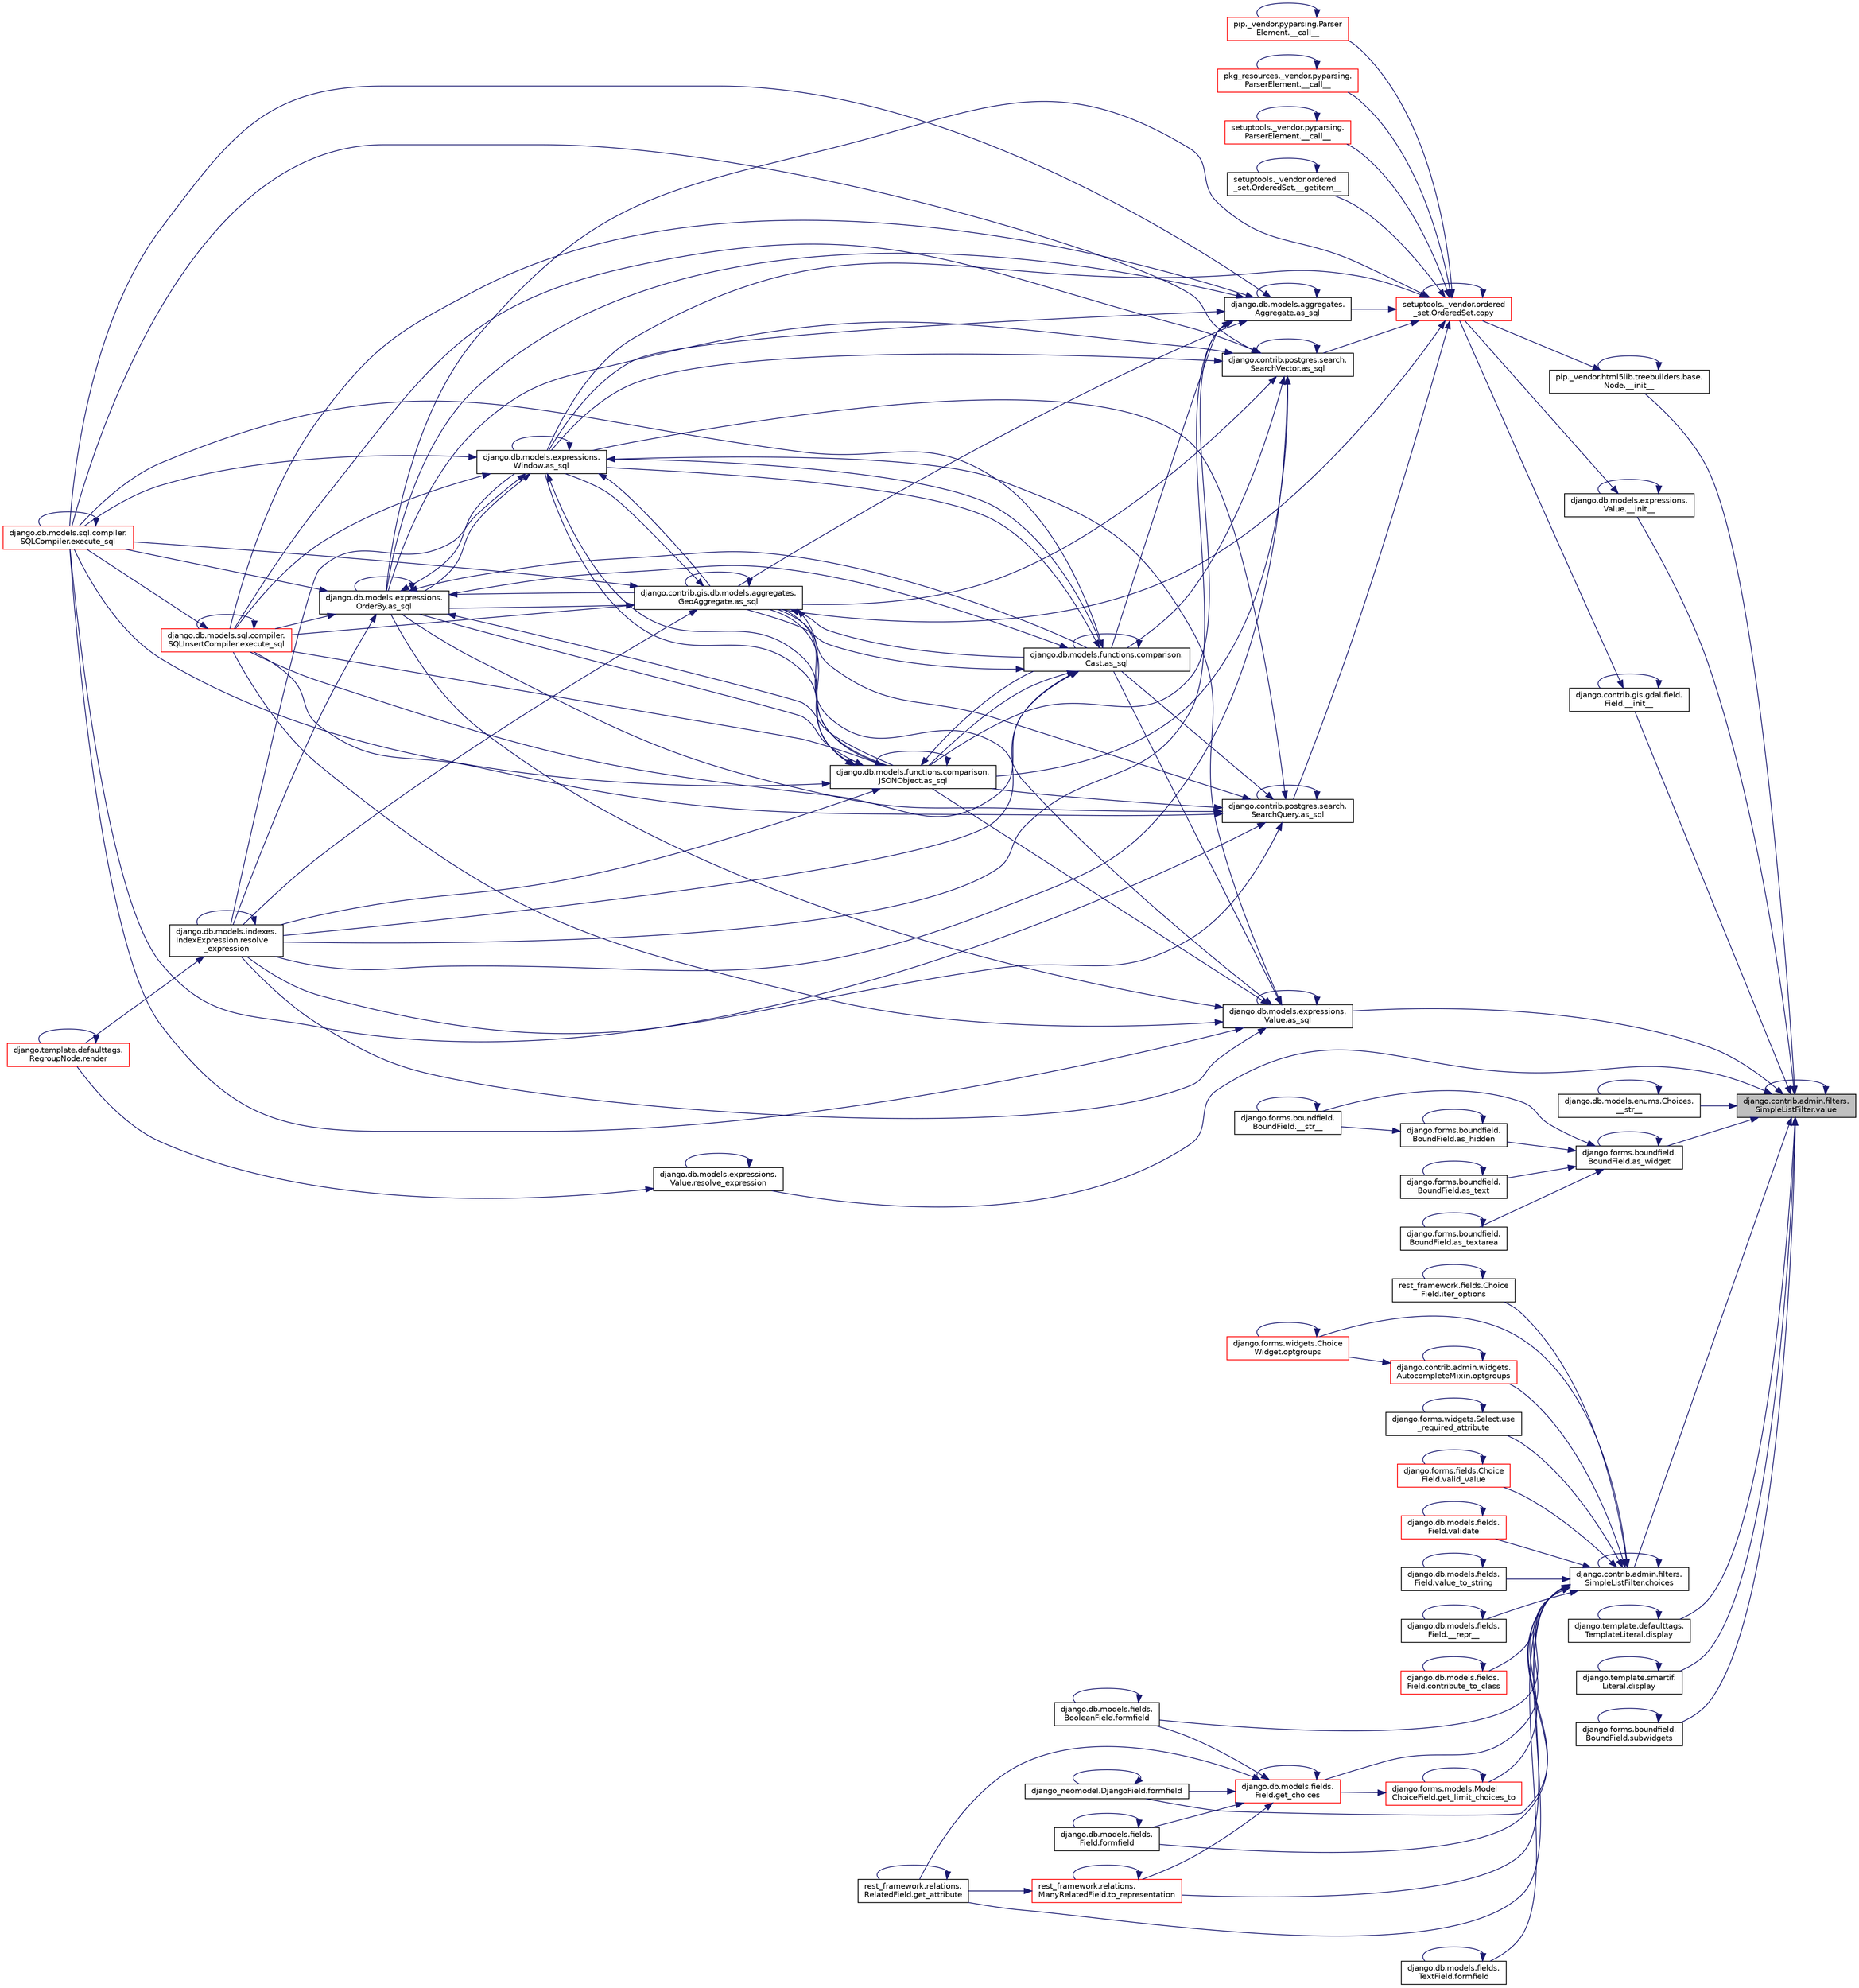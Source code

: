 digraph "django.contrib.admin.filters.SimpleListFilter.value"
{
 // LATEX_PDF_SIZE
  edge [fontname="Helvetica",fontsize="10",labelfontname="Helvetica",labelfontsize="10"];
  node [fontname="Helvetica",fontsize="10",shape=record];
  rankdir="RL";
  Node1 [label="django.contrib.admin.filters.\lSimpleListFilter.value",height=0.2,width=0.4,color="black", fillcolor="grey75", style="filled", fontcolor="black",tooltip=" "];
  Node1 -> Node2 [dir="back",color="midnightblue",fontsize="10",style="solid",fontname="Helvetica"];
  Node2 [label="django.contrib.gis.gdal.field.\lField.__init__",height=0.2,width=0.4,color="black", fillcolor="white", style="filled",URL="$d8/d65/classdjango_1_1contrib_1_1gis_1_1gdal_1_1field_1_1_field.html#a96f67c1998176e29fac02e002fdff997",tooltip=" "];
  Node2 -> Node2 [dir="back",color="midnightblue",fontsize="10",style="solid",fontname="Helvetica"];
  Node2 -> Node3 [dir="back",color="midnightblue",fontsize="10",style="solid",fontname="Helvetica"];
  Node3 [label="setuptools._vendor.ordered\l_set.OrderedSet.copy",height=0.2,width=0.4,color="red", fillcolor="white", style="filled",URL="$d0/d40/classsetuptools_1_1__vendor_1_1ordered__set_1_1_ordered_set.html#a84224c403039b9dac5d2794d85073053",tooltip=" "];
  Node3 -> Node4 [dir="back",color="midnightblue",fontsize="10",style="solid",fontname="Helvetica"];
  Node4 [label="pip._vendor.pyparsing.Parser\lElement.__call__",height=0.2,width=0.4,color="red", fillcolor="white", style="filled",URL="$df/d7f/classpip_1_1__vendor_1_1pyparsing_1_1_parser_element.html#ae345dfb10ea6a1e9c77120e86129ab16",tooltip=" "];
  Node4 -> Node4 [dir="back",color="midnightblue",fontsize="10",style="solid",fontname="Helvetica"];
  Node3 -> Node7 [dir="back",color="midnightblue",fontsize="10",style="solid",fontname="Helvetica"];
  Node7 [label="pkg_resources._vendor.pyparsing.\lParserElement.__call__",height=0.2,width=0.4,color="red", fillcolor="white", style="filled",URL="$de/df0/classpkg__resources_1_1__vendor_1_1pyparsing_1_1_parser_element.html#a43d9a7e720d29a80c49f63998712c9a5",tooltip=" "];
  Node7 -> Node7 [dir="back",color="midnightblue",fontsize="10",style="solid",fontname="Helvetica"];
  Node3 -> Node8 [dir="back",color="midnightblue",fontsize="10",style="solid",fontname="Helvetica"];
  Node8 [label="setuptools._vendor.pyparsing.\lParserElement.__call__",height=0.2,width=0.4,color="red", fillcolor="white", style="filled",URL="$d9/d25/classsetuptools_1_1__vendor_1_1pyparsing_1_1_parser_element.html#a7f154aa4d9339f88d2306325bf99b953",tooltip=" "];
  Node8 -> Node8 [dir="back",color="midnightblue",fontsize="10",style="solid",fontname="Helvetica"];
  Node3 -> Node9 [dir="back",color="midnightblue",fontsize="10",style="solid",fontname="Helvetica"];
  Node9 [label="setuptools._vendor.ordered\l_set.OrderedSet.__getitem__",height=0.2,width=0.4,color="black", fillcolor="white", style="filled",URL="$d0/d40/classsetuptools_1_1__vendor_1_1ordered__set_1_1_ordered_set.html#afa5d263824cc35374a0cf762672f68ae",tooltip=" "];
  Node9 -> Node9 [dir="back",color="midnightblue",fontsize="10",style="solid",fontname="Helvetica"];
  Node3 -> Node10 [dir="back",color="midnightblue",fontsize="10",style="solid",fontname="Helvetica"];
  Node10 [label="django.db.models.aggregates.\lAggregate.as_sql",height=0.2,width=0.4,color="black", fillcolor="white", style="filled",URL="$d7/d0c/classdjango_1_1db_1_1models_1_1aggregates_1_1_aggregate.html#a86af10d7994d4f7a535cb7476201db71",tooltip=" "];
  Node10 -> Node10 [dir="back",color="midnightblue",fontsize="10",style="solid",fontname="Helvetica"];
  Node10 -> Node11 [dir="back",color="midnightblue",fontsize="10",style="solid",fontname="Helvetica"];
  Node11 [label="django.db.models.functions.comparison.\lCast.as_sql",height=0.2,width=0.4,color="black", fillcolor="white", style="filled",URL="$dd/d3c/classdjango_1_1db_1_1models_1_1functions_1_1comparison_1_1_cast.html#a010e365ade29d50da0332d4f46b95cf0",tooltip=" "];
  Node11 -> Node11 [dir="back",color="midnightblue",fontsize="10",style="solid",fontname="Helvetica"];
  Node11 -> Node12 [dir="back",color="midnightblue",fontsize="10",style="solid",fontname="Helvetica"];
  Node12 [label="django.db.models.functions.comparison.\lJSONObject.as_sql",height=0.2,width=0.4,color="black", fillcolor="white", style="filled",URL="$db/d2f/classdjango_1_1db_1_1models_1_1functions_1_1comparison_1_1_j_s_o_n_object.html#a7ea48a9164c15f6c04fa1851987b0be4",tooltip=" "];
  Node12 -> Node11 [dir="back",color="midnightblue",fontsize="10",style="solid",fontname="Helvetica"];
  Node12 -> Node12 [dir="back",color="midnightblue",fontsize="10",style="solid",fontname="Helvetica"];
  Node12 -> Node13 [dir="back",color="midnightblue",fontsize="10",style="solid",fontname="Helvetica"];
  Node13 [label="django.contrib.gis.db.models.aggregates.\lGeoAggregate.as_sql",height=0.2,width=0.4,color="black", fillcolor="white", style="filled",URL="$df/dbe/classdjango_1_1contrib_1_1gis_1_1db_1_1models_1_1aggregates_1_1_geo_aggregate.html#a129bfb83cb8d965d40be63e974594fa7",tooltip=" "];
  Node13 -> Node11 [dir="back",color="midnightblue",fontsize="10",style="solid",fontname="Helvetica"];
  Node13 -> Node12 [dir="back",color="midnightblue",fontsize="10",style="solid",fontname="Helvetica"];
  Node13 -> Node13 [dir="back",color="midnightblue",fontsize="10",style="solid",fontname="Helvetica"];
  Node13 -> Node14 [dir="back",color="midnightblue",fontsize="10",style="solid",fontname="Helvetica"];
  Node14 [label="django.db.models.expressions.\lWindow.as_sql",height=0.2,width=0.4,color="black", fillcolor="white", style="filled",URL="$d6/d1c/classdjango_1_1db_1_1models_1_1expressions_1_1_window.html#a2a81a422e2884ef2026394b0f83416dc",tooltip=" "];
  Node14 -> Node11 [dir="back",color="midnightblue",fontsize="10",style="solid",fontname="Helvetica"];
  Node14 -> Node12 [dir="back",color="midnightblue",fontsize="10",style="solid",fontname="Helvetica"];
  Node14 -> Node13 [dir="back",color="midnightblue",fontsize="10",style="solid",fontname="Helvetica"];
  Node14 -> Node14 [dir="back",color="midnightblue",fontsize="10",style="solid",fontname="Helvetica"];
  Node14 -> Node15 [dir="back",color="midnightblue",fontsize="10",style="solid",fontname="Helvetica"];
  Node15 [label="django.db.models.expressions.\lOrderBy.as_sql",height=0.2,width=0.4,color="black", fillcolor="white", style="filled",URL="$da/d4d/classdjango_1_1db_1_1models_1_1expressions_1_1_order_by.html#a343064ad7cfdac310e95fd997ee6d4cc",tooltip=" "];
  Node15 -> Node11 [dir="back",color="midnightblue",fontsize="10",style="solid",fontname="Helvetica"];
  Node15 -> Node12 [dir="back",color="midnightblue",fontsize="10",style="solid",fontname="Helvetica"];
  Node15 -> Node13 [dir="back",color="midnightblue",fontsize="10",style="solid",fontname="Helvetica"];
  Node15 -> Node14 [dir="back",color="midnightblue",fontsize="10",style="solid",fontname="Helvetica"];
  Node15 -> Node15 [dir="back",color="midnightblue",fontsize="10",style="solid",fontname="Helvetica"];
  Node15 -> Node16 [dir="back",color="midnightblue",fontsize="10",style="solid",fontname="Helvetica"];
  Node16 [label="django.db.models.sql.compiler.\lSQLCompiler.execute_sql",height=0.2,width=0.4,color="red", fillcolor="white", style="filled",URL="$df/de2/classdjango_1_1db_1_1models_1_1sql_1_1compiler_1_1_s_q_l_compiler.html#a2547088c51124a0d09620d04cf56b050",tooltip=" "];
  Node16 -> Node16 [dir="back",color="midnightblue",fontsize="10",style="solid",fontname="Helvetica"];
  Node15 -> Node19 [dir="back",color="midnightblue",fontsize="10",style="solid",fontname="Helvetica"];
  Node19 [label="django.db.models.sql.compiler.\lSQLInsertCompiler.execute_sql",height=0.2,width=0.4,color="red", fillcolor="white", style="filled",URL="$dd/daa/classdjango_1_1db_1_1models_1_1sql_1_1compiler_1_1_s_q_l_insert_compiler.html#a2ebda5346b92962b6ac5ca8234bfeb42",tooltip=" "];
  Node19 -> Node16 [dir="back",color="midnightblue",fontsize="10",style="solid",fontname="Helvetica"];
  Node19 -> Node19 [dir="back",color="midnightblue",fontsize="10",style="solid",fontname="Helvetica"];
  Node15 -> Node20 [dir="back",color="midnightblue",fontsize="10",style="solid",fontname="Helvetica"];
  Node20 [label="django.db.models.indexes.\lIndexExpression.resolve\l_expression",height=0.2,width=0.4,color="black", fillcolor="white", style="filled",URL="$df/d4f/classdjango_1_1db_1_1models_1_1indexes_1_1_index_expression.html#ae39ac90454fba3ff53ac2d342cd5feea",tooltip=" "];
  Node20 -> Node21 [dir="back",color="midnightblue",fontsize="10",style="solid",fontname="Helvetica"];
  Node21 [label="django.template.defaulttags.\lRegroupNode.render",height=0.2,width=0.4,color="red", fillcolor="white", style="filled",URL="$da/d86/classdjango_1_1template_1_1defaulttags_1_1_regroup_node.html#a301b8a2fd8a69d413de73aa3065f73c6",tooltip=" "];
  Node21 -> Node21 [dir="back",color="midnightblue",fontsize="10",style="solid",fontname="Helvetica"];
  Node20 -> Node20 [dir="back",color="midnightblue",fontsize="10",style="solid",fontname="Helvetica"];
  Node14 -> Node16 [dir="back",color="midnightblue",fontsize="10",style="solid",fontname="Helvetica"];
  Node14 -> Node19 [dir="back",color="midnightblue",fontsize="10",style="solid",fontname="Helvetica"];
  Node14 -> Node20 [dir="back",color="midnightblue",fontsize="10",style="solid",fontname="Helvetica"];
  Node13 -> Node15 [dir="back",color="midnightblue",fontsize="10",style="solid",fontname="Helvetica"];
  Node13 -> Node16 [dir="back",color="midnightblue",fontsize="10",style="solid",fontname="Helvetica"];
  Node13 -> Node19 [dir="back",color="midnightblue",fontsize="10",style="solid",fontname="Helvetica"];
  Node13 -> Node20 [dir="back",color="midnightblue",fontsize="10",style="solid",fontname="Helvetica"];
  Node12 -> Node14 [dir="back",color="midnightblue",fontsize="10",style="solid",fontname="Helvetica"];
  Node12 -> Node15 [dir="back",color="midnightblue",fontsize="10",style="solid",fontname="Helvetica"];
  Node12 -> Node16 [dir="back",color="midnightblue",fontsize="10",style="solid",fontname="Helvetica"];
  Node12 -> Node19 [dir="back",color="midnightblue",fontsize="10",style="solid",fontname="Helvetica"];
  Node12 -> Node20 [dir="back",color="midnightblue",fontsize="10",style="solid",fontname="Helvetica"];
  Node11 -> Node13 [dir="back",color="midnightblue",fontsize="10",style="solid",fontname="Helvetica"];
  Node11 -> Node14 [dir="back",color="midnightblue",fontsize="10",style="solid",fontname="Helvetica"];
  Node11 -> Node15 [dir="back",color="midnightblue",fontsize="10",style="solid",fontname="Helvetica"];
  Node11 -> Node16 [dir="back",color="midnightblue",fontsize="10",style="solid",fontname="Helvetica"];
  Node11 -> Node19 [dir="back",color="midnightblue",fontsize="10",style="solid",fontname="Helvetica"];
  Node11 -> Node20 [dir="back",color="midnightblue",fontsize="10",style="solid",fontname="Helvetica"];
  Node10 -> Node12 [dir="back",color="midnightblue",fontsize="10",style="solid",fontname="Helvetica"];
  Node10 -> Node13 [dir="back",color="midnightblue",fontsize="10",style="solid",fontname="Helvetica"];
  Node10 -> Node14 [dir="back",color="midnightblue",fontsize="10",style="solid",fontname="Helvetica"];
  Node10 -> Node15 [dir="back",color="midnightblue",fontsize="10",style="solid",fontname="Helvetica"];
  Node10 -> Node16 [dir="back",color="midnightblue",fontsize="10",style="solid",fontname="Helvetica"];
  Node10 -> Node19 [dir="back",color="midnightblue",fontsize="10",style="solid",fontname="Helvetica"];
  Node10 -> Node20 [dir="back",color="midnightblue",fontsize="10",style="solid",fontname="Helvetica"];
  Node3 -> Node13 [dir="back",color="midnightblue",fontsize="10",style="solid",fontname="Helvetica"];
  Node3 -> Node24 [dir="back",color="midnightblue",fontsize="10",style="solid",fontname="Helvetica"];
  Node24 [label="django.contrib.postgres.search.\lSearchVector.as_sql",height=0.2,width=0.4,color="black", fillcolor="white", style="filled",URL="$d3/d9b/classdjango_1_1contrib_1_1postgres_1_1search_1_1_search_vector.html#a20b770d5d88a5d8d2c6b3f60feb66e07",tooltip=" "];
  Node24 -> Node11 [dir="back",color="midnightblue",fontsize="10",style="solid",fontname="Helvetica"];
  Node24 -> Node12 [dir="back",color="midnightblue",fontsize="10",style="solid",fontname="Helvetica"];
  Node24 -> Node13 [dir="back",color="midnightblue",fontsize="10",style="solid",fontname="Helvetica"];
  Node24 -> Node24 [dir="back",color="midnightblue",fontsize="10",style="solid",fontname="Helvetica"];
  Node24 -> Node14 [dir="back",color="midnightblue",fontsize="10",style="solid",fontname="Helvetica"];
  Node24 -> Node15 [dir="back",color="midnightblue",fontsize="10",style="solid",fontname="Helvetica"];
  Node24 -> Node16 [dir="back",color="midnightblue",fontsize="10",style="solid",fontname="Helvetica"];
  Node24 -> Node19 [dir="back",color="midnightblue",fontsize="10",style="solid",fontname="Helvetica"];
  Node24 -> Node20 [dir="back",color="midnightblue",fontsize="10",style="solid",fontname="Helvetica"];
  Node3 -> Node25 [dir="back",color="midnightblue",fontsize="10",style="solid",fontname="Helvetica"];
  Node25 [label="django.contrib.postgres.search.\lSearchQuery.as_sql",height=0.2,width=0.4,color="black", fillcolor="white", style="filled",URL="$d4/d5f/classdjango_1_1contrib_1_1postgres_1_1search_1_1_search_query.html#a08057a93d8da31c23329543b1d429539",tooltip=" "];
  Node25 -> Node11 [dir="back",color="midnightblue",fontsize="10",style="solid",fontname="Helvetica"];
  Node25 -> Node12 [dir="back",color="midnightblue",fontsize="10",style="solid",fontname="Helvetica"];
  Node25 -> Node13 [dir="back",color="midnightblue",fontsize="10",style="solid",fontname="Helvetica"];
  Node25 -> Node25 [dir="back",color="midnightblue",fontsize="10",style="solid",fontname="Helvetica"];
  Node25 -> Node14 [dir="back",color="midnightblue",fontsize="10",style="solid",fontname="Helvetica"];
  Node25 -> Node15 [dir="back",color="midnightblue",fontsize="10",style="solid",fontname="Helvetica"];
  Node25 -> Node16 [dir="back",color="midnightblue",fontsize="10",style="solid",fontname="Helvetica"];
  Node25 -> Node19 [dir="back",color="midnightblue",fontsize="10",style="solid",fontname="Helvetica"];
  Node25 -> Node20 [dir="back",color="midnightblue",fontsize="10",style="solid",fontname="Helvetica"];
  Node3 -> Node14 [dir="back",color="midnightblue",fontsize="10",style="solid",fontname="Helvetica"];
  Node3 -> Node15 [dir="back",color="midnightblue",fontsize="10",style="solid",fontname="Helvetica"];
  Node3 -> Node3 [dir="back",color="midnightblue",fontsize="10",style="solid",fontname="Helvetica"];
  Node1 -> Node556 [dir="back",color="midnightblue",fontsize="10",style="solid",fontname="Helvetica"];
  Node556 [label="pip._vendor.html5lib.treebuilders.base.\lNode.__init__",height=0.2,width=0.4,color="black", fillcolor="white", style="filled",URL="$d3/dfb/classpip_1_1__vendor_1_1html5lib_1_1treebuilders_1_1base_1_1_node.html#a9f688f4137f5f849e309ff56dfb7c307",tooltip=" "];
  Node556 -> Node556 [dir="back",color="midnightblue",fontsize="10",style="solid",fontname="Helvetica"];
  Node556 -> Node3 [dir="back",color="midnightblue",fontsize="10",style="solid",fontname="Helvetica"];
  Node1 -> Node557 [dir="back",color="midnightblue",fontsize="10",style="solid",fontname="Helvetica"];
  Node557 [label="django.db.models.expressions.\lValue.__init__",height=0.2,width=0.4,color="black", fillcolor="white", style="filled",URL="$d7/d08/classdjango_1_1db_1_1models_1_1expressions_1_1_value.html#acaffeacf7a048e264e01a40d233d7a9a",tooltip=" "];
  Node557 -> Node557 [dir="back",color="midnightblue",fontsize="10",style="solid",fontname="Helvetica"];
  Node557 -> Node3 [dir="back",color="midnightblue",fontsize="10",style="solid",fontname="Helvetica"];
  Node1 -> Node558 [dir="back",color="midnightblue",fontsize="10",style="solid",fontname="Helvetica"];
  Node558 [label="django.db.models.enums.Choices.\l__str__",height=0.2,width=0.4,color="black", fillcolor="white", style="filled",URL="$d1/de2/classdjango_1_1db_1_1models_1_1enums_1_1_choices.html#a5a9c9694f39ad650eca550c1f9857565",tooltip=" "];
  Node558 -> Node558 [dir="back",color="midnightblue",fontsize="10",style="solid",fontname="Helvetica"];
  Node1 -> Node559 [dir="back",color="midnightblue",fontsize="10",style="solid",fontname="Helvetica"];
  Node559 [label="django.db.models.expressions.\lValue.as_sql",height=0.2,width=0.4,color="black", fillcolor="white", style="filled",URL="$d7/d08/classdjango_1_1db_1_1models_1_1expressions_1_1_value.html#acc90c5ecacec2efbcc51ed19679b7a6b",tooltip=" "];
  Node559 -> Node559 [dir="back",color="midnightblue",fontsize="10",style="solid",fontname="Helvetica"];
  Node559 -> Node11 [dir="back",color="midnightblue",fontsize="10",style="solid",fontname="Helvetica"];
  Node559 -> Node12 [dir="back",color="midnightblue",fontsize="10",style="solid",fontname="Helvetica"];
  Node559 -> Node13 [dir="back",color="midnightblue",fontsize="10",style="solid",fontname="Helvetica"];
  Node559 -> Node14 [dir="back",color="midnightblue",fontsize="10",style="solid",fontname="Helvetica"];
  Node559 -> Node15 [dir="back",color="midnightblue",fontsize="10",style="solid",fontname="Helvetica"];
  Node559 -> Node16 [dir="back",color="midnightblue",fontsize="10",style="solid",fontname="Helvetica"];
  Node559 -> Node19 [dir="back",color="midnightblue",fontsize="10",style="solid",fontname="Helvetica"];
  Node559 -> Node20 [dir="back",color="midnightblue",fontsize="10",style="solid",fontname="Helvetica"];
  Node1 -> Node560 [dir="back",color="midnightblue",fontsize="10",style="solid",fontname="Helvetica"];
  Node560 [label="django.forms.boundfield.\lBoundField.as_widget",height=0.2,width=0.4,color="black", fillcolor="white", style="filled",URL="$da/d92/classdjango_1_1forms_1_1boundfield_1_1_bound_field.html#a9f7b96c719d13514f9f5890bc4154d0e",tooltip=" "];
  Node560 -> Node561 [dir="back",color="midnightblue",fontsize="10",style="solid",fontname="Helvetica"];
  Node561 [label="django.forms.boundfield.\lBoundField.__str__",height=0.2,width=0.4,color="black", fillcolor="white", style="filled",URL="$da/d92/classdjango_1_1forms_1_1boundfield_1_1_bound_field.html#aef5376be33b126ba2a62c9e40bfe6e98",tooltip=" "];
  Node561 -> Node561 [dir="back",color="midnightblue",fontsize="10",style="solid",fontname="Helvetica"];
  Node560 -> Node562 [dir="back",color="midnightblue",fontsize="10",style="solid",fontname="Helvetica"];
  Node562 [label="django.forms.boundfield.\lBoundField.as_hidden",height=0.2,width=0.4,color="black", fillcolor="white", style="filled",URL="$da/d92/classdjango_1_1forms_1_1boundfield_1_1_bound_field.html#a5a16f2c57046601792e0be41e7f11263",tooltip=" "];
  Node562 -> Node561 [dir="back",color="midnightblue",fontsize="10",style="solid",fontname="Helvetica"];
  Node562 -> Node562 [dir="back",color="midnightblue",fontsize="10",style="solid",fontname="Helvetica"];
  Node560 -> Node563 [dir="back",color="midnightblue",fontsize="10",style="solid",fontname="Helvetica"];
  Node563 [label="django.forms.boundfield.\lBoundField.as_text",height=0.2,width=0.4,color="black", fillcolor="white", style="filled",URL="$da/d92/classdjango_1_1forms_1_1boundfield_1_1_bound_field.html#ad72f30035f03fb13af90f3eca7802697",tooltip=" "];
  Node563 -> Node563 [dir="back",color="midnightblue",fontsize="10",style="solid",fontname="Helvetica"];
  Node560 -> Node564 [dir="back",color="midnightblue",fontsize="10",style="solid",fontname="Helvetica"];
  Node564 [label="django.forms.boundfield.\lBoundField.as_textarea",height=0.2,width=0.4,color="black", fillcolor="white", style="filled",URL="$da/d92/classdjango_1_1forms_1_1boundfield_1_1_bound_field.html#ae9c7d86d311e348382eb809fb1214b62",tooltip=" "];
  Node564 -> Node564 [dir="back",color="midnightblue",fontsize="10",style="solid",fontname="Helvetica"];
  Node560 -> Node560 [dir="back",color="midnightblue",fontsize="10",style="solid",fontname="Helvetica"];
  Node1 -> Node565 [dir="back",color="midnightblue",fontsize="10",style="solid",fontname="Helvetica"];
  Node565 [label="django.contrib.admin.filters.\lSimpleListFilter.choices",height=0.2,width=0.4,color="black", fillcolor="white", style="filled",URL="$d8/d1e/classdjango_1_1contrib_1_1admin_1_1filters_1_1_simple_list_filter.html#a0e43ccd6d895e294c99e48c1ca24ab38",tooltip=" "];
  Node565 -> Node523 [dir="back",color="midnightblue",fontsize="10",style="solid",fontname="Helvetica"];
  Node523 [label="django.db.models.fields.\lField.__repr__",height=0.2,width=0.4,color="black", fillcolor="white", style="filled",URL="$db/d75/classdjango_1_1db_1_1models_1_1fields_1_1_field.html#aa98ec326b9db5326bd90a43c78af96fb",tooltip=" "];
  Node523 -> Node523 [dir="back",color="midnightblue",fontsize="10",style="solid",fontname="Helvetica"];
  Node565 -> Node565 [dir="back",color="midnightblue",fontsize="10",style="solid",fontname="Helvetica"];
  Node565 -> Node524 [dir="back",color="midnightblue",fontsize="10",style="solid",fontname="Helvetica"];
  Node524 [label="django.db.models.fields.\lField.contribute_to_class",height=0.2,width=0.4,color="red", fillcolor="white", style="filled",URL="$db/d75/classdjango_1_1db_1_1models_1_1fields_1_1_field.html#acab2ae6fc6638ecd8714d5ef7b6ed404",tooltip=" "];
  Node524 -> Node524 [dir="back",color="midnightblue",fontsize="10",style="solid",fontname="Helvetica"];
  Node565 -> Node526 [dir="back",color="midnightblue",fontsize="10",style="solid",fontname="Helvetica"];
  Node526 [label="django.db.models.fields.\lBooleanField.formfield",height=0.2,width=0.4,color="black", fillcolor="white", style="filled",URL="$de/d82/classdjango_1_1db_1_1models_1_1fields_1_1_boolean_field.html#abbf5abc1018ef97f9f4bd5190ef537d4",tooltip=" "];
  Node526 -> Node526 [dir="back",color="midnightblue",fontsize="10",style="solid",fontname="Helvetica"];
  Node565 -> Node527 [dir="back",color="midnightblue",fontsize="10",style="solid",fontname="Helvetica"];
  Node527 [label="django.db.models.fields.\lTextField.formfield",height=0.2,width=0.4,color="black", fillcolor="white", style="filled",URL="$d4/d0d/classdjango_1_1db_1_1models_1_1fields_1_1_text_field.html#a3952164f50708619e5f756d053aae451",tooltip=" "];
  Node527 -> Node527 [dir="back",color="midnightblue",fontsize="10",style="solid",fontname="Helvetica"];
  Node565 -> Node528 [dir="back",color="midnightblue",fontsize="10",style="solid",fontname="Helvetica"];
  Node528 [label="django_neomodel.DjangoField.formfield",height=0.2,width=0.4,color="black", fillcolor="white", style="filled",URL="$da/d79/classdjango__neomodel_1_1_django_field.html#a0cd47370acfad09d34a68ebc232b227d",tooltip=" "];
  Node528 -> Node528 [dir="back",color="midnightblue",fontsize="10",style="solid",fontname="Helvetica"];
  Node565 -> Node529 [dir="back",color="midnightblue",fontsize="10",style="solid",fontname="Helvetica"];
  Node529 [label="django.db.models.fields.\lField.formfield",height=0.2,width=0.4,color="black", fillcolor="white", style="filled",URL="$db/d75/classdjango_1_1db_1_1models_1_1fields_1_1_field.html#ad7d7c2eb92e666a755e16ad82ba3a68e",tooltip=" "];
  Node529 -> Node529 [dir="back",color="midnightblue",fontsize="10",style="solid",fontname="Helvetica"];
  Node565 -> Node376 [dir="back",color="midnightblue",fontsize="10",style="solid",fontname="Helvetica"];
  Node376 [label="rest_framework.relations.\lRelatedField.get_attribute",height=0.2,width=0.4,color="black", fillcolor="white", style="filled",URL="$d4/d5c/classrest__framework_1_1relations_1_1_related_field.html#a7b4c46981d21c341076b09dbaaff3e01",tooltip=" "];
  Node376 -> Node376 [dir="back",color="midnightblue",fontsize="10",style="solid",fontname="Helvetica"];
  Node565 -> Node530 [dir="back",color="midnightblue",fontsize="10",style="solid",fontname="Helvetica"];
  Node530 [label="django.db.models.fields.\lField.get_choices",height=0.2,width=0.4,color="red", fillcolor="white", style="filled",URL="$db/d75/classdjango_1_1db_1_1models_1_1fields_1_1_field.html#a85f91acf6a3c18e62aaa24e8cceaf7db",tooltip=" "];
  Node530 -> Node526 [dir="back",color="midnightblue",fontsize="10",style="solid",fontname="Helvetica"];
  Node530 -> Node528 [dir="back",color="midnightblue",fontsize="10",style="solid",fontname="Helvetica"];
  Node530 -> Node529 [dir="back",color="midnightblue",fontsize="10",style="solid",fontname="Helvetica"];
  Node530 -> Node376 [dir="back",color="midnightblue",fontsize="10",style="solid",fontname="Helvetica"];
  Node530 -> Node530 [dir="back",color="midnightblue",fontsize="10",style="solid",fontname="Helvetica"];
  Node530 -> Node532 [dir="back",color="midnightblue",fontsize="10",style="solid",fontname="Helvetica"];
  Node532 [label="rest_framework.relations.\lManyRelatedField.to_representation",height=0.2,width=0.4,color="red", fillcolor="white", style="filled",URL="$d9/dc0/classrest__framework_1_1relations_1_1_many_related_field.html#a1e29b18cf21814880c7d7d93943eb10b",tooltip=" "];
  Node532 -> Node376 [dir="back",color="midnightblue",fontsize="10",style="solid",fontname="Helvetica"];
  Node532 -> Node532 [dir="back",color="midnightblue",fontsize="10",style="solid",fontname="Helvetica"];
  Node565 -> Node533 [dir="back",color="midnightblue",fontsize="10",style="solid",fontname="Helvetica"];
  Node533 [label="django.forms.models.Model\lChoiceField.get_limit_choices_to",height=0.2,width=0.4,color="red", fillcolor="white", style="filled",URL="$d9/d46/classdjango_1_1forms_1_1models_1_1_model_choice_field.html#aa7c92df6d979923188005978402e5c57",tooltip=" "];
  Node533 -> Node530 [dir="back",color="midnightblue",fontsize="10",style="solid",fontname="Helvetica"];
  Node533 -> Node533 [dir="back",color="midnightblue",fontsize="10",style="solid",fontname="Helvetica"];
  Node565 -> Node535 [dir="back",color="midnightblue",fontsize="10",style="solid",fontname="Helvetica"];
  Node535 [label="rest_framework.fields.Choice\lField.iter_options",height=0.2,width=0.4,color="black", fillcolor="white", style="filled",URL="$d2/dbe/classrest__framework_1_1fields_1_1_choice_field.html#a97c0e9144776aa796f46ccc527a21af7",tooltip=" "];
  Node535 -> Node535 [dir="back",color="midnightblue",fontsize="10",style="solid",fontname="Helvetica"];
  Node565 -> Node536 [dir="back",color="midnightblue",fontsize="10",style="solid",fontname="Helvetica"];
  Node536 [label="django.contrib.admin.widgets.\lAutocompleteMixin.optgroups",height=0.2,width=0.4,color="red", fillcolor="white", style="filled",URL="$de/d3c/classdjango_1_1contrib_1_1admin_1_1widgets_1_1_autocomplete_mixin.html#a8fecb93266bf420ef2ec7c5f6a553573",tooltip=" "];
  Node536 -> Node536 [dir="back",color="midnightblue",fontsize="10",style="solid",fontname="Helvetica"];
  Node536 -> Node537 [dir="back",color="midnightblue",fontsize="10",style="solid",fontname="Helvetica"];
  Node537 [label="django.forms.widgets.Choice\lWidget.optgroups",height=0.2,width=0.4,color="red", fillcolor="white", style="filled",URL="$d5/d18/classdjango_1_1forms_1_1widgets_1_1_choice_widget.html#a69d858bf11924e506b9973702d2ba075",tooltip=" "];
  Node537 -> Node537 [dir="back",color="midnightblue",fontsize="10",style="solid",fontname="Helvetica"];
  Node565 -> Node537 [dir="back",color="midnightblue",fontsize="10",style="solid",fontname="Helvetica"];
  Node565 -> Node532 [dir="back",color="midnightblue",fontsize="10",style="solid",fontname="Helvetica"];
  Node565 -> Node539 [dir="back",color="midnightblue",fontsize="10",style="solid",fontname="Helvetica"];
  Node539 [label="django.forms.widgets.Select.use\l_required_attribute",height=0.2,width=0.4,color="black", fillcolor="white", style="filled",URL="$d6/d91/classdjango_1_1forms_1_1widgets_1_1_select.html#a23061c65980fd471419b1523c98c67fc",tooltip=" "];
  Node539 -> Node539 [dir="back",color="midnightblue",fontsize="10",style="solid",fontname="Helvetica"];
  Node565 -> Node540 [dir="back",color="midnightblue",fontsize="10",style="solid",fontname="Helvetica"];
  Node540 [label="django.forms.fields.Choice\lField.valid_value",height=0.2,width=0.4,color="red", fillcolor="white", style="filled",URL="$de/d1b/classdjango_1_1forms_1_1fields_1_1_choice_field.html#ad879247d8c0e6a860cba8168504285b3",tooltip=" "];
  Node540 -> Node540 [dir="back",color="midnightblue",fontsize="10",style="solid",fontname="Helvetica"];
  Node565 -> Node546 [dir="back",color="midnightblue",fontsize="10",style="solid",fontname="Helvetica"];
  Node546 [label="django.db.models.fields.\lField.validate",height=0.2,width=0.4,color="red", fillcolor="white", style="filled",URL="$db/d75/classdjango_1_1db_1_1models_1_1fields_1_1_field.html#af2540ae86a9f481781605c27a279d410",tooltip=" "];
  Node546 -> Node546 [dir="back",color="midnightblue",fontsize="10",style="solid",fontname="Helvetica"];
  Node565 -> Node547 [dir="back",color="midnightblue",fontsize="10",style="solid",fontname="Helvetica"];
  Node547 [label="django.db.models.fields.\lField.value_to_string",height=0.2,width=0.4,color="black", fillcolor="white", style="filled",URL="$db/d75/classdjango_1_1db_1_1models_1_1fields_1_1_field.html#a131d6e507045e7dda386e18d1b2cc721",tooltip=" "];
  Node547 -> Node547 [dir="back",color="midnightblue",fontsize="10",style="solid",fontname="Helvetica"];
  Node1 -> Node566 [dir="back",color="midnightblue",fontsize="10",style="solid",fontname="Helvetica"];
  Node566 [label="django.template.defaulttags.\lTemplateLiteral.display",height=0.2,width=0.4,color="black", fillcolor="white", style="filled",URL="$de/d18/classdjango_1_1template_1_1defaulttags_1_1_template_literal.html#a29fd7333aee68a5963f3b0e70da267d2",tooltip=" "];
  Node566 -> Node566 [dir="back",color="midnightblue",fontsize="10",style="solid",fontname="Helvetica"];
  Node1 -> Node567 [dir="back",color="midnightblue",fontsize="10",style="solid",fontname="Helvetica"];
  Node567 [label="django.template.smartif.\lLiteral.display",height=0.2,width=0.4,color="black", fillcolor="white", style="filled",URL="$d0/d06/classdjango_1_1template_1_1smartif_1_1_literal.html#a6f5e2d00f4115e2bc8519771b2b6567d",tooltip=" "];
  Node567 -> Node567 [dir="back",color="midnightblue",fontsize="10",style="solid",fontname="Helvetica"];
  Node1 -> Node568 [dir="back",color="midnightblue",fontsize="10",style="solid",fontname="Helvetica"];
  Node568 [label="django.db.models.expressions.\lValue.resolve_expression",height=0.2,width=0.4,color="black", fillcolor="white", style="filled",URL="$d7/d08/classdjango_1_1db_1_1models_1_1expressions_1_1_value.html#ac8ce48b3bce4afe27ddcf44b34934e8e",tooltip=" "];
  Node568 -> Node21 [dir="back",color="midnightblue",fontsize="10",style="solid",fontname="Helvetica"];
  Node568 -> Node568 [dir="back",color="midnightblue",fontsize="10",style="solid",fontname="Helvetica"];
  Node1 -> Node330 [dir="back",color="midnightblue",fontsize="10",style="solid",fontname="Helvetica"];
  Node330 [label="django.forms.boundfield.\lBoundField.subwidgets",height=0.2,width=0.4,color="black", fillcolor="white", style="filled",URL="$da/d92/classdjango_1_1forms_1_1boundfield_1_1_bound_field.html#a1367d359203b669735a2c747a5579250",tooltip=" "];
  Node330 -> Node330 [dir="back",color="midnightblue",fontsize="10",style="solid",fontname="Helvetica"];
  Node1 -> Node1 [dir="back",color="midnightblue",fontsize="10",style="solid",fontname="Helvetica"];
}
